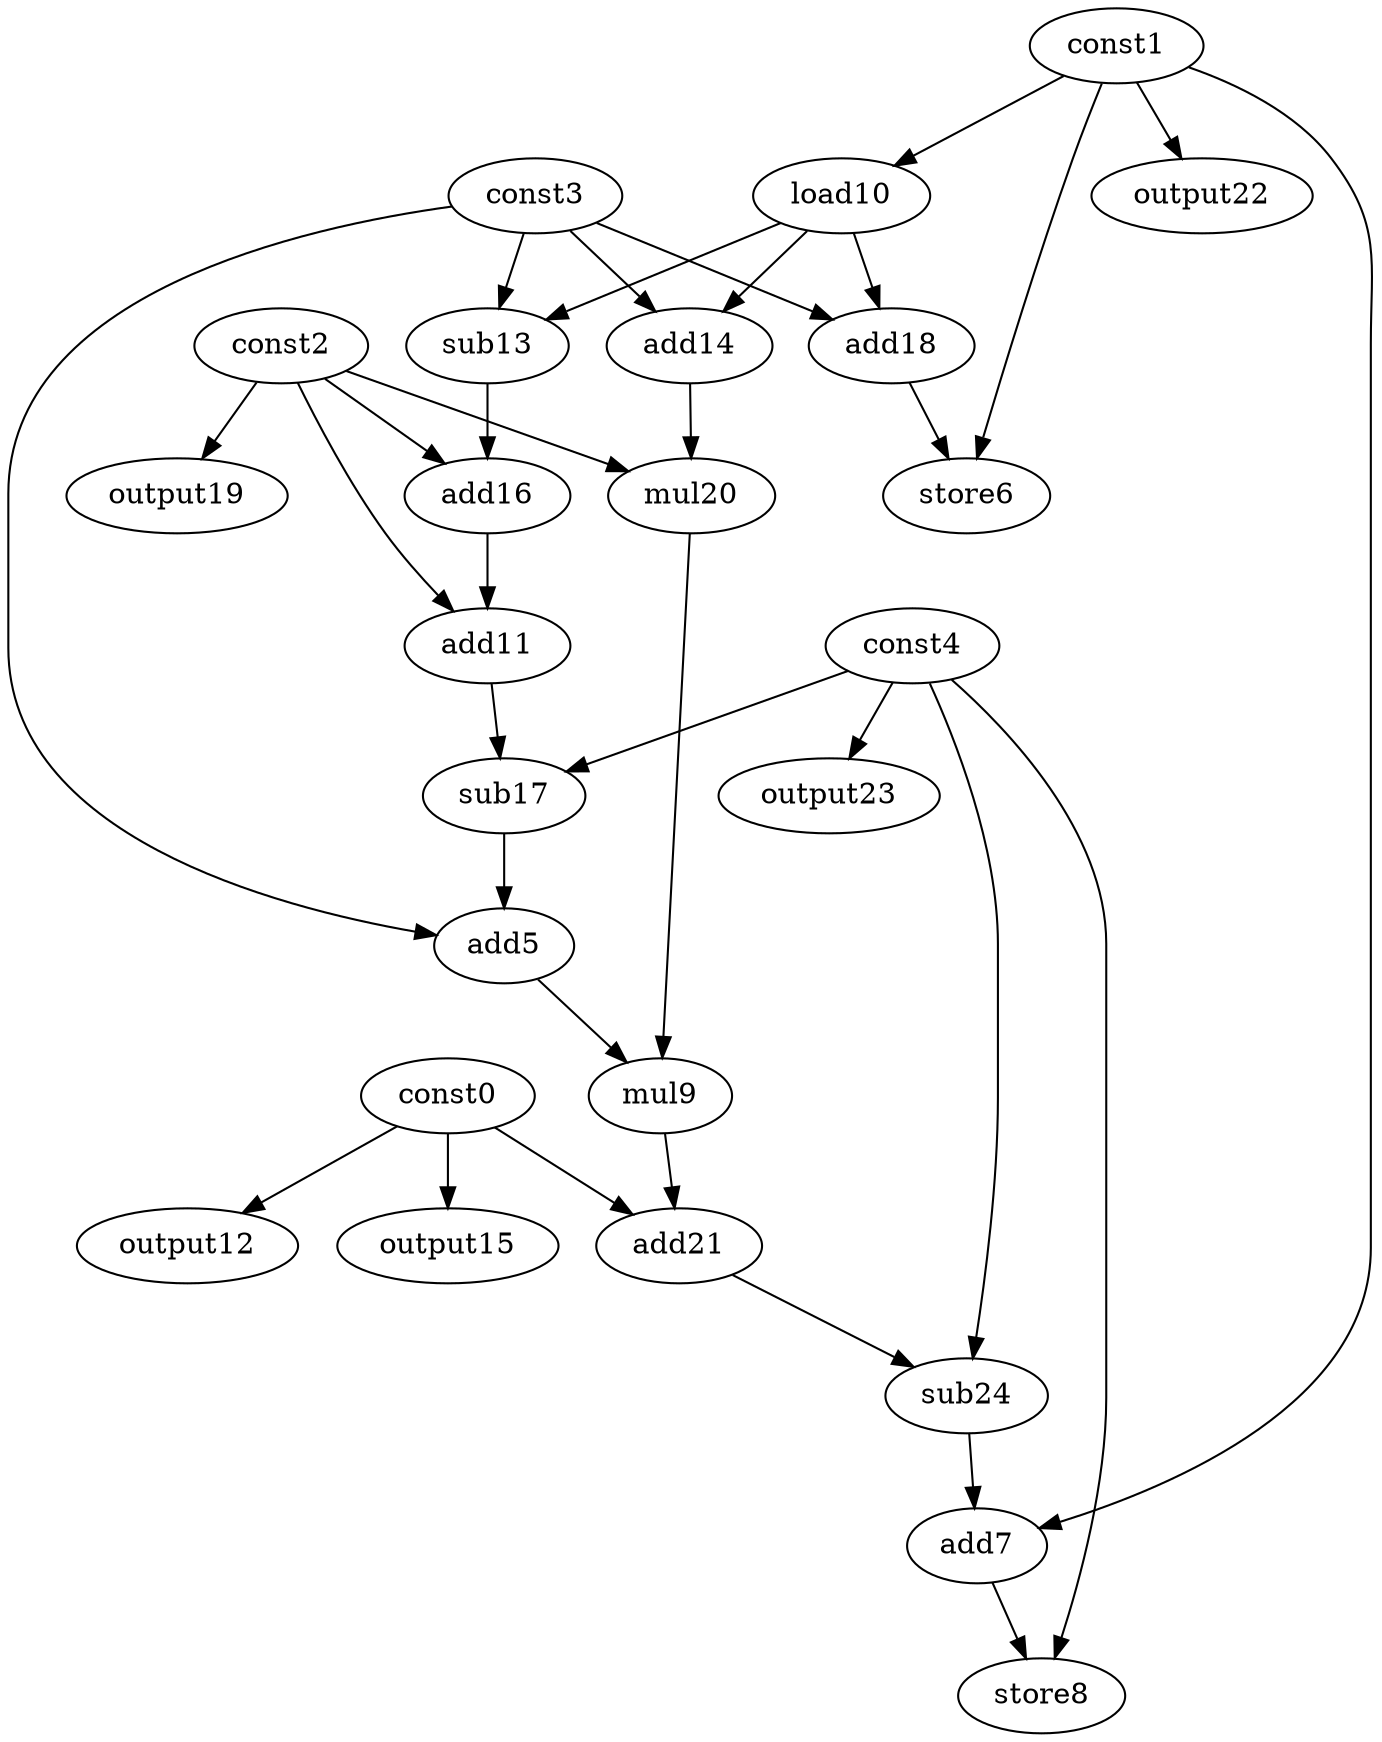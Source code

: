 digraph G { 
const0[opcode=const]; 
const1[opcode=const]; 
const2[opcode=const]; 
const3[opcode=const]; 
const4[opcode=const]; 
add5[opcode=add]; 
store6[opcode=store]; 
add7[opcode=add]; 
store8[opcode=store]; 
mul9[opcode=mul]; 
load10[opcode=load]; 
add11[opcode=add]; 
output12[opcode=output]; 
sub13[opcode=sub]; 
add14[opcode=add]; 
output15[opcode=output]; 
add16[opcode=add]; 
sub17[opcode=sub]; 
add18[opcode=add]; 
output19[opcode=output]; 
mul20[opcode=mul]; 
add21[opcode=add]; 
output22[opcode=output]; 
output23[opcode=output]; 
sub24[opcode=sub]; 
const1->load10[operand=0];
const0->output12[operand=0];
const0->output15[operand=0];
const2->output19[operand=0];
const1->output22[operand=0];
const4->output23[operand=0];
load10->sub13[operand=0];
const3->sub13[operand=1];
load10->add14[operand=0];
const3->add14[operand=1];
load10->add18[operand=0];
const3->add18[operand=1];
const1->store6[operand=0];
add18->store6[operand=1];
const2->add16[operand=0];
sub13->add16[operand=1];
const2->mul20[operand=0];
add14->mul20[operand=1];
add16->add11[operand=0];
const2->add11[operand=1];
add11->sub17[operand=0];
const4->sub17[operand=1];
sub17->add5[operand=0];
const3->add5[operand=1];
mul20->mul9[operand=0];
add5->mul9[operand=1];
const0->add21[operand=0];
mul9->add21[operand=1];
const4->sub24[operand=0];
add21->sub24[operand=1];
sub24->add7[operand=0];
const1->add7[operand=1];
const4->store8[operand=0];
add7->store8[operand=1];
}
